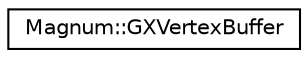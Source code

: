digraph "圖形化之類別階層"
{
  edge [fontname="Helvetica",fontsize="10",labelfontname="Helvetica",labelfontsize="10"];
  node [fontname="Helvetica",fontsize="10",shape=record];
  rankdir="LR";
  Node1 [label="Magnum::GXVertexBuffer",height=0.2,width=0.4,color="black", fillcolor="white", style="filled",URL="$class_magnum_1_1_g_x_vertex_buffer.html"];
}
